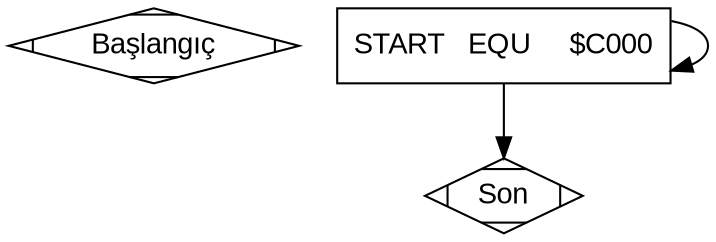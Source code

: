 digraph M6800_Flowchart {
    rankdir=TB;
    node [fontname="Arial", shape=box];
    edge [fontname="Arial"];

    // Nodes
    node_START [shape=Mdiamond, label="Başlangıç"];
    node_instr_4 [label="START   EQU     $C000", shape=box];
    node_END [shape=Mdiamond, label="Son"];

    // Edges
    node_instr_4 -> node_instr_4;
    node_instr_4 -> node_END;
}
